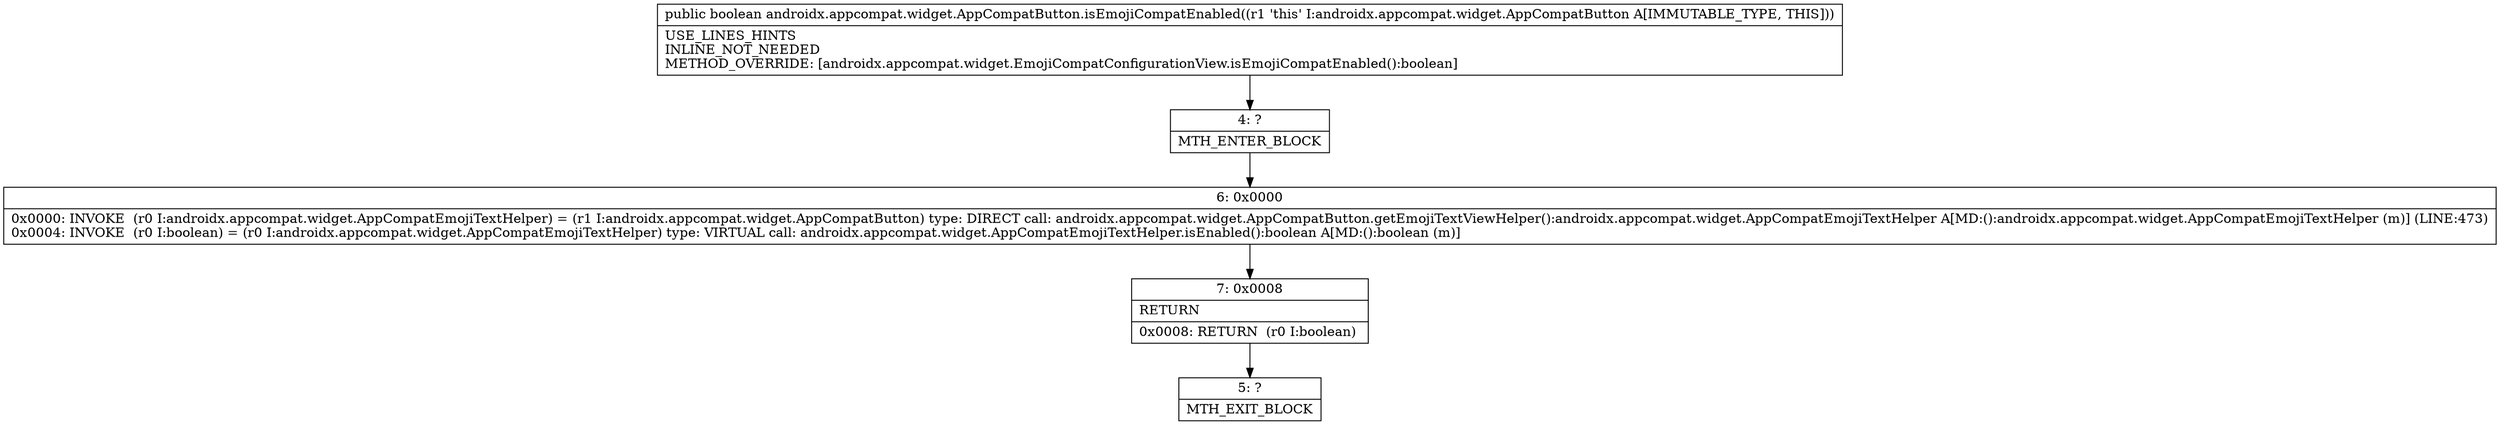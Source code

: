 digraph "CFG forandroidx.appcompat.widget.AppCompatButton.isEmojiCompatEnabled()Z" {
Node_4 [shape=record,label="{4\:\ ?|MTH_ENTER_BLOCK\l}"];
Node_6 [shape=record,label="{6\:\ 0x0000|0x0000: INVOKE  (r0 I:androidx.appcompat.widget.AppCompatEmojiTextHelper) = (r1 I:androidx.appcompat.widget.AppCompatButton) type: DIRECT call: androidx.appcompat.widget.AppCompatButton.getEmojiTextViewHelper():androidx.appcompat.widget.AppCompatEmojiTextHelper A[MD:():androidx.appcompat.widget.AppCompatEmojiTextHelper (m)] (LINE:473)\l0x0004: INVOKE  (r0 I:boolean) = (r0 I:androidx.appcompat.widget.AppCompatEmojiTextHelper) type: VIRTUAL call: androidx.appcompat.widget.AppCompatEmojiTextHelper.isEnabled():boolean A[MD:():boolean (m)]\l}"];
Node_7 [shape=record,label="{7\:\ 0x0008|RETURN\l|0x0008: RETURN  (r0 I:boolean) \l}"];
Node_5 [shape=record,label="{5\:\ ?|MTH_EXIT_BLOCK\l}"];
MethodNode[shape=record,label="{public boolean androidx.appcompat.widget.AppCompatButton.isEmojiCompatEnabled((r1 'this' I:androidx.appcompat.widget.AppCompatButton A[IMMUTABLE_TYPE, THIS]))  | USE_LINES_HINTS\lINLINE_NOT_NEEDED\lMETHOD_OVERRIDE: [androidx.appcompat.widget.EmojiCompatConfigurationView.isEmojiCompatEnabled():boolean]\l}"];
MethodNode -> Node_4;Node_4 -> Node_6;
Node_6 -> Node_7;
Node_7 -> Node_5;
}

